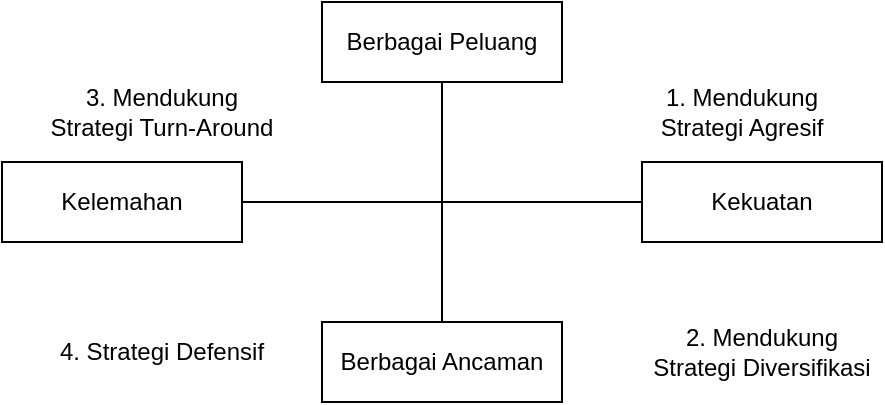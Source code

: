 <mxfile version="21.6.5" type="github" pages="2">
  <diagram name="Page-1" id="u2Yv7qadRsRUwCJF6j1C">
    <mxGraphModel dx="1848" dy="1155" grid="1" gridSize="10" guides="1" tooltips="1" connect="1" arrows="1" fold="1" page="1" pageScale="1" pageWidth="850" pageHeight="1100" math="0" shadow="0">
      <root>
        <mxCell id="0" />
        <mxCell id="1" parent="0" />
        <mxCell id="l3VGgjIFUiyOMZFsLifL-1" value="Berbagai Peluang" style="rounded=0;whiteSpace=wrap;html=1;" vertex="1" parent="1">
          <mxGeometry x="320" y="80" width="120" height="40" as="geometry" />
        </mxCell>
        <mxCell id="l3VGgjIFUiyOMZFsLifL-2" value="Kelemahan" style="rounded=0;whiteSpace=wrap;html=1;" vertex="1" parent="1">
          <mxGeometry x="160" y="160" width="120" height="40" as="geometry" />
        </mxCell>
        <mxCell id="l3VGgjIFUiyOMZFsLifL-3" value="Berbagai Ancaman" style="rounded=0;whiteSpace=wrap;html=1;" vertex="1" parent="1">
          <mxGeometry x="320" y="240" width="120" height="40" as="geometry" />
        </mxCell>
        <mxCell id="l3VGgjIFUiyOMZFsLifL-4" value="Kekuatan" style="rounded=0;whiteSpace=wrap;html=1;" vertex="1" parent="1">
          <mxGeometry x="480" y="160" width="120" height="40" as="geometry" />
        </mxCell>
        <mxCell id="l3VGgjIFUiyOMZFsLifL-7" value="" style="endArrow=none;html=1;rounded=0;entryX=0.5;entryY=1;entryDx=0;entryDy=0;exitX=0.5;exitY=0;exitDx=0;exitDy=0;" edge="1" parent="1" source="l3VGgjIFUiyOMZFsLifL-3" target="l3VGgjIFUiyOMZFsLifL-1">
          <mxGeometry width="50" height="50" relative="1" as="geometry">
            <mxPoint x="350" y="240" as="sourcePoint" />
            <mxPoint x="400" y="190" as="targetPoint" />
          </mxGeometry>
        </mxCell>
        <mxCell id="l3VGgjIFUiyOMZFsLifL-8" value="" style="endArrow=none;html=1;rounded=0;exitX=1;exitY=0.5;exitDx=0;exitDy=0;entryX=0;entryY=0.5;entryDx=0;entryDy=0;" edge="1" parent="1" source="l3VGgjIFUiyOMZFsLifL-2" target="l3VGgjIFUiyOMZFsLifL-4">
          <mxGeometry width="50" height="50" relative="1" as="geometry">
            <mxPoint x="340" y="240" as="sourcePoint" />
            <mxPoint x="390" y="190" as="targetPoint" />
          </mxGeometry>
        </mxCell>
        <mxCell id="l3VGgjIFUiyOMZFsLifL-9" value="3. Mendukung Strategi Turn-Around" style="text;html=1;strokeColor=none;fillColor=none;align=center;verticalAlign=middle;whiteSpace=wrap;rounded=0;" vertex="1" parent="1">
          <mxGeometry x="180" y="120" width="120" height="30" as="geometry" />
        </mxCell>
        <mxCell id="l3VGgjIFUiyOMZFsLifL-10" value="4. Strategi Defensif" style="text;html=1;strokeColor=none;fillColor=none;align=center;verticalAlign=middle;whiteSpace=wrap;rounded=0;" vertex="1" parent="1">
          <mxGeometry x="180" y="240" width="120" height="30" as="geometry" />
        </mxCell>
        <mxCell id="l3VGgjIFUiyOMZFsLifL-11" value="1. Mendukung Strategi Agresif" style="text;html=1;strokeColor=none;fillColor=none;align=center;verticalAlign=middle;whiteSpace=wrap;rounded=0;" vertex="1" parent="1">
          <mxGeometry x="470" y="120" width="120" height="30" as="geometry" />
        </mxCell>
        <mxCell id="l3VGgjIFUiyOMZFsLifL-12" value="2. Mendukung Strategi Diversifikasi" style="text;html=1;strokeColor=none;fillColor=none;align=center;verticalAlign=middle;whiteSpace=wrap;rounded=0;" vertex="1" parent="1">
          <mxGeometry x="480" y="240" width="120" height="30" as="geometry" />
        </mxCell>
      </root>
    </mxGraphModel>
  </diagram>
  <diagram id="mumcJOrm3hVUQzKKZlm3" name="Page-2">
    <mxGraphModel dx="739" dy="462" grid="1" gridSize="10" guides="1" tooltips="1" connect="1" arrows="1" fold="1" page="1" pageScale="1" pageWidth="850" pageHeight="1100" math="0" shadow="0">
      <root>
        <mxCell id="0" />
        <mxCell id="1" parent="0" />
        <mxCell id="Zza534HN9zrc6hiTE-76-4" value="" style="edgeStyle=orthogonalEdgeStyle;rounded=0;orthogonalLoop=1;jettySize=auto;html=1;" edge="1" parent="1" source="Zza534HN9zrc6hiTE-76-2" target="Zza534HN9zrc6hiTE-76-3">
          <mxGeometry relative="1" as="geometry">
            <Array as="points">
              <mxPoint x="345" y="120" />
              <mxPoint x="75" y="120" />
            </Array>
          </mxGeometry>
        </mxCell>
        <mxCell id="Zza534HN9zrc6hiTE-76-9" style="edgeStyle=orthogonalEdgeStyle;rounded=0;orthogonalLoop=1;jettySize=auto;html=1;exitX=0.5;exitY=1;exitDx=0;exitDy=0;entryX=0.5;entryY=0;entryDx=0;entryDy=0;" edge="1" parent="1" source="Zza534HN9zrc6hiTE-76-2" target="Zza534HN9zrc6hiTE-76-5">
          <mxGeometry relative="1" as="geometry" />
        </mxCell>
        <mxCell id="Zza534HN9zrc6hiTE-76-24" style="edgeStyle=orthogonalEdgeStyle;rounded=0;orthogonalLoop=1;jettySize=auto;html=1;" edge="1" parent="1" source="Zza534HN9zrc6hiTE-76-2" target="Zza534HN9zrc6hiTE-76-17">
          <mxGeometry relative="1" as="geometry" />
        </mxCell>
        <mxCell id="Zza534HN9zrc6hiTE-76-2" value="Board Of Director (BOD)" style="rounded=0;whiteSpace=wrap;html=1;" vertex="1" parent="1">
          <mxGeometry x="290" y="60" width="110" height="40" as="geometry" />
        </mxCell>
        <mxCell id="Zza534HN9zrc6hiTE-76-3" value="Plant Manager" style="whiteSpace=wrap;html=1;rounded=0;" vertex="1" parent="1">
          <mxGeometry x="30" y="150" width="90" height="30" as="geometry" />
        </mxCell>
        <mxCell id="Zza534HN9zrc6hiTE-76-11" style="edgeStyle=orthogonalEdgeStyle;rounded=0;orthogonalLoop=1;jettySize=auto;html=1;entryX=0;entryY=0.5;entryDx=0;entryDy=0;" edge="1" parent="1" source="Zza534HN9zrc6hiTE-76-5" target="Zza534HN9zrc6hiTE-76-6">
          <mxGeometry relative="1" as="geometry">
            <Array as="points">
              <mxPoint x="170" y="223" />
            </Array>
          </mxGeometry>
        </mxCell>
        <mxCell id="Zza534HN9zrc6hiTE-76-15" style="edgeStyle=orthogonalEdgeStyle;rounded=0;orthogonalLoop=1;jettySize=auto;html=1;exitX=0.088;exitY=1.027;exitDx=0;exitDy=0;entryX=0;entryY=0.5;entryDx=0;entryDy=0;exitPerimeter=0;" edge="1" parent="1" source="Zza534HN9zrc6hiTE-76-5" target="Zza534HN9zrc6hiTE-76-12">
          <mxGeometry relative="1" as="geometry">
            <Array as="points">
              <mxPoint x="170" y="265" />
            </Array>
          </mxGeometry>
        </mxCell>
        <mxCell id="Zza534HN9zrc6hiTE-76-16" style="edgeStyle=orthogonalEdgeStyle;rounded=0;orthogonalLoop=1;jettySize=auto;html=1;exitX=0.25;exitY=1;exitDx=0;exitDy=0;entryX=0;entryY=0.5;entryDx=0;entryDy=0;" edge="1" parent="1" source="Zza534HN9zrc6hiTE-76-5" target="Zza534HN9zrc6hiTE-76-13">
          <mxGeometry relative="1" as="geometry">
            <Array as="points">
              <mxPoint x="170" y="190" />
              <mxPoint x="170" y="315" />
            </Array>
          </mxGeometry>
        </mxCell>
        <mxCell id="Zza534HN9zrc6hiTE-76-5" value="Manager PPIC Purchasing &amp;amp; Warehouser" style="whiteSpace=wrap;html=1;rounded=0;" vertex="1" parent="1">
          <mxGeometry x="160" y="140" width="110" height="50" as="geometry" />
        </mxCell>
        <mxCell id="Zza534HN9zrc6hiTE-76-6" value="PPIC" style="whiteSpace=wrap;html=1;rounded=0;" vertex="1" parent="1">
          <mxGeometry x="187.5" y="210" width="55" height="25" as="geometry" />
        </mxCell>
        <mxCell id="Zza534HN9zrc6hiTE-76-12" value="Purchasing" style="whiteSpace=wrap;html=1;rounded=0;" vertex="1" parent="1">
          <mxGeometry x="187.5" y="250" width="72.5" height="30" as="geometry" />
        </mxCell>
        <mxCell id="Zza534HN9zrc6hiTE-76-13" value="Warehouse" style="whiteSpace=wrap;html=1;rounded=0;" vertex="1" parent="1">
          <mxGeometry x="187.5" y="300" width="72.5" height="30" as="geometry" />
        </mxCell>
        <mxCell id="Zza534HN9zrc6hiTE-76-27" style="edgeStyle=orthogonalEdgeStyle;rounded=0;orthogonalLoop=1;jettySize=auto;html=1;exitX=0;exitY=1;exitDx=0;exitDy=0;entryX=0;entryY=0.5;entryDx=0;entryDy=0;" edge="1" parent="1" source="Zza534HN9zrc6hiTE-76-17" target="Zza534HN9zrc6hiTE-76-18">
          <mxGeometry relative="1" as="geometry" />
        </mxCell>
        <mxCell id="Zza534HN9zrc6hiTE-76-28" style="edgeStyle=orthogonalEdgeStyle;rounded=0;orthogonalLoop=1;jettySize=auto;html=1;exitX=0;exitY=1;exitDx=0;exitDy=0;entryX=0;entryY=0.5;entryDx=0;entryDy=0;" edge="1" parent="1" source="Zza534HN9zrc6hiTE-76-17" target="Zza534HN9zrc6hiTE-76-19">
          <mxGeometry relative="1" as="geometry" />
        </mxCell>
        <mxCell id="Zza534HN9zrc6hiTE-76-29" style="edgeStyle=orthogonalEdgeStyle;rounded=0;orthogonalLoop=1;jettySize=auto;html=1;exitX=0;exitY=1;exitDx=0;exitDy=0;entryX=0;entryY=0.5;entryDx=0;entryDy=0;" edge="1" parent="1" source="Zza534HN9zrc6hiTE-76-17" target="Zza534HN9zrc6hiTE-76-21">
          <mxGeometry relative="1" as="geometry" />
        </mxCell>
        <mxCell id="Zza534HN9zrc6hiTE-76-17" value="Manager Finance &amp;amp; Accounting" style="rounded=0;whiteSpace=wrap;html=1;" vertex="1" parent="1">
          <mxGeometry x="303.75" y="140" width="105" height="50" as="geometry" />
        </mxCell>
        <mxCell id="Zza534HN9zrc6hiTE-76-18" value="Accounting" style="whiteSpace=wrap;html=1;rounded=0;" vertex="1" parent="1">
          <mxGeometry x="333.75" y="210" width="72.5" height="30" as="geometry" />
        </mxCell>
        <mxCell id="Zza534HN9zrc6hiTE-76-19" value="Account Payable" style="whiteSpace=wrap;html=1;rounded=0;" vertex="1" parent="1">
          <mxGeometry x="333.75" y="250" width="100" height="30" as="geometry" />
        </mxCell>
        <mxCell id="Zza534HN9zrc6hiTE-76-21" value="Account Receivable" style="whiteSpace=wrap;html=1;rounded=0;" vertex="1" parent="1">
          <mxGeometry x="333.75" y="300" width="110" height="30" as="geometry" />
        </mxCell>
      </root>
    </mxGraphModel>
  </diagram>
</mxfile>
